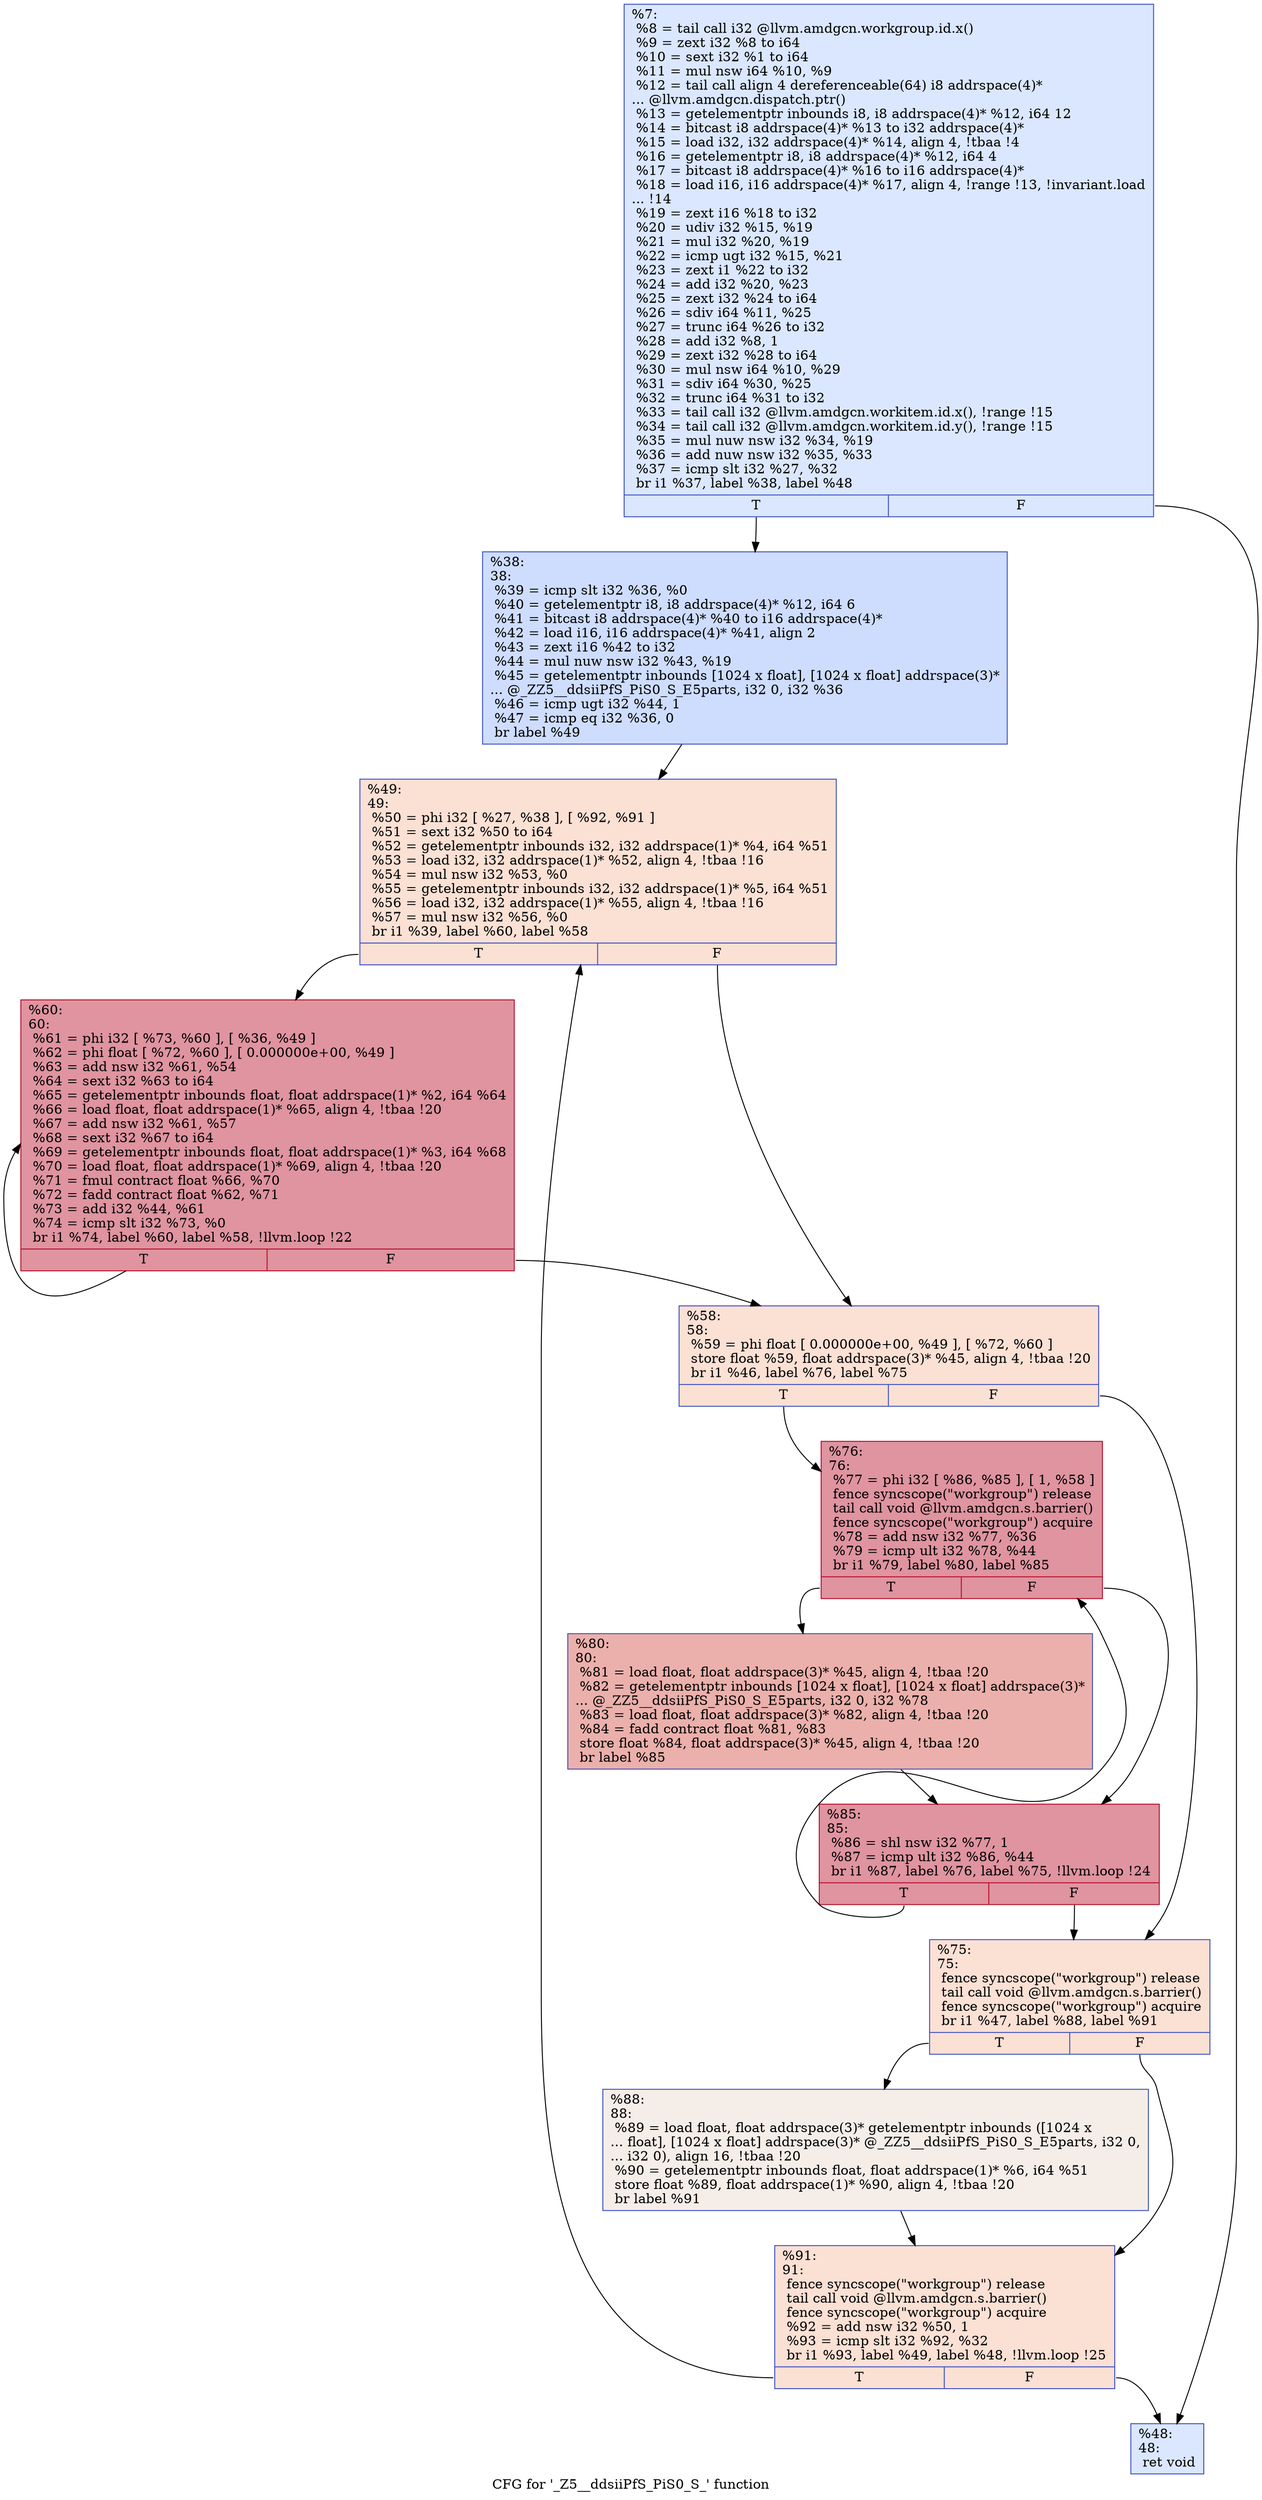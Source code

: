 digraph "CFG for '_Z5__ddsiiPfS_PiS0_S_' function" {
	label="CFG for '_Z5__ddsiiPfS_PiS0_S_' function";

	Node0x5648080 [shape=record,color="#3d50c3ff", style=filled, fillcolor="#abc8fd70",label="{%7:\l  %8 = tail call i32 @llvm.amdgcn.workgroup.id.x()\l  %9 = zext i32 %8 to i64\l  %10 = sext i32 %1 to i64\l  %11 = mul nsw i64 %10, %9\l  %12 = tail call align 4 dereferenceable(64) i8 addrspace(4)*\l... @llvm.amdgcn.dispatch.ptr()\l  %13 = getelementptr inbounds i8, i8 addrspace(4)* %12, i64 12\l  %14 = bitcast i8 addrspace(4)* %13 to i32 addrspace(4)*\l  %15 = load i32, i32 addrspace(4)* %14, align 4, !tbaa !4\l  %16 = getelementptr i8, i8 addrspace(4)* %12, i64 4\l  %17 = bitcast i8 addrspace(4)* %16 to i16 addrspace(4)*\l  %18 = load i16, i16 addrspace(4)* %17, align 4, !range !13, !invariant.load\l... !14\l  %19 = zext i16 %18 to i32\l  %20 = udiv i32 %15, %19\l  %21 = mul i32 %20, %19\l  %22 = icmp ugt i32 %15, %21\l  %23 = zext i1 %22 to i32\l  %24 = add i32 %20, %23\l  %25 = zext i32 %24 to i64\l  %26 = sdiv i64 %11, %25\l  %27 = trunc i64 %26 to i32\l  %28 = add i32 %8, 1\l  %29 = zext i32 %28 to i64\l  %30 = mul nsw i64 %10, %29\l  %31 = sdiv i64 %30, %25\l  %32 = trunc i64 %31 to i32\l  %33 = tail call i32 @llvm.amdgcn.workitem.id.x(), !range !15\l  %34 = tail call i32 @llvm.amdgcn.workitem.id.y(), !range !15\l  %35 = mul nuw nsw i32 %34, %19\l  %36 = add nuw nsw i32 %35, %33\l  %37 = icmp slt i32 %27, %32\l  br i1 %37, label %38, label %48\l|{<s0>T|<s1>F}}"];
	Node0x5648080:s0 -> Node0x564b410;
	Node0x5648080:s1 -> Node0x564b4a0;
	Node0x564b410 [shape=record,color="#3d50c3ff", style=filled, fillcolor="#8fb1fe70",label="{%38:\l38:                                               \l  %39 = icmp slt i32 %36, %0\l  %40 = getelementptr i8, i8 addrspace(4)* %12, i64 6\l  %41 = bitcast i8 addrspace(4)* %40 to i16 addrspace(4)*\l  %42 = load i16, i16 addrspace(4)* %41, align 2\l  %43 = zext i16 %42 to i32\l  %44 = mul nuw nsw i32 %43, %19\l  %45 = getelementptr inbounds [1024 x float], [1024 x float] addrspace(3)*\l... @_ZZ5__ddsiiPfS_PiS0_S_E5parts, i32 0, i32 %36\l  %46 = icmp ugt i32 %44, 1\l  %47 = icmp eq i32 %36, 0\l  br label %49\l}"];
	Node0x564b410 -> Node0x564bb40;
	Node0x564b4a0 [shape=record,color="#3d50c3ff", style=filled, fillcolor="#abc8fd70",label="{%48:\l48:                                               \l  ret void\l}"];
	Node0x564bb40 [shape=record,color="#3d50c3ff", style=filled, fillcolor="#f7b99e70",label="{%49:\l49:                                               \l  %50 = phi i32 [ %27, %38 ], [ %92, %91 ]\l  %51 = sext i32 %50 to i64\l  %52 = getelementptr inbounds i32, i32 addrspace(1)* %4, i64 %51\l  %53 = load i32, i32 addrspace(1)* %52, align 4, !tbaa !16\l  %54 = mul nsw i32 %53, %0\l  %55 = getelementptr inbounds i32, i32 addrspace(1)* %5, i64 %51\l  %56 = load i32, i32 addrspace(1)* %55, align 4, !tbaa !16\l  %57 = mul nsw i32 %56, %0\l  br i1 %39, label %60, label %58\l|{<s0>T|<s1>F}}"];
	Node0x564bb40:s0 -> Node0x564c8b0;
	Node0x564bb40:s1 -> Node0x564c940;
	Node0x564c940 [shape=record,color="#3d50c3ff", style=filled, fillcolor="#f7b99e70",label="{%58:\l58:                                               \l  %59 = phi float [ 0.000000e+00, %49 ], [ %72, %60 ]\l  store float %59, float addrspace(3)* %45, align 4, !tbaa !20\l  br i1 %46, label %76, label %75\l|{<s0>T|<s1>F}}"];
	Node0x564c940:s0 -> Node0x564d780;
	Node0x564c940:s1 -> Node0x564d810;
	Node0x564c8b0 [shape=record,color="#b70d28ff", style=filled, fillcolor="#b70d2870",label="{%60:\l60:                                               \l  %61 = phi i32 [ %73, %60 ], [ %36, %49 ]\l  %62 = phi float [ %72, %60 ], [ 0.000000e+00, %49 ]\l  %63 = add nsw i32 %61, %54\l  %64 = sext i32 %63 to i64\l  %65 = getelementptr inbounds float, float addrspace(1)* %2, i64 %64\l  %66 = load float, float addrspace(1)* %65, align 4, !tbaa !20\l  %67 = add nsw i32 %61, %57\l  %68 = sext i32 %67 to i64\l  %69 = getelementptr inbounds float, float addrspace(1)* %3, i64 %68\l  %70 = load float, float addrspace(1)* %69, align 4, !tbaa !20\l  %71 = fmul contract float %66, %70\l  %72 = fadd contract float %62, %71\l  %73 = add i32 %44, %61\l  %74 = icmp slt i32 %73, %0\l  br i1 %74, label %60, label %58, !llvm.loop !22\l|{<s0>T|<s1>F}}"];
	Node0x564c8b0:s0 -> Node0x564c8b0;
	Node0x564c8b0:s1 -> Node0x564c940;
	Node0x564d810 [shape=record,color="#3d50c3ff", style=filled, fillcolor="#f7b99e70",label="{%75:\l75:                                               \l  fence syncscope(\"workgroup\") release\l  tail call void @llvm.amdgcn.s.barrier()\l  fence syncscope(\"workgroup\") acquire\l  br i1 %47, label %88, label %91\l|{<s0>T|<s1>F}}"];
	Node0x564d810:s0 -> Node0x564ecf0;
	Node0x564d810:s1 -> Node0x564bc80;
	Node0x564d780 [shape=record,color="#b70d28ff", style=filled, fillcolor="#b70d2870",label="{%76:\l76:                                               \l  %77 = phi i32 [ %86, %85 ], [ 1, %58 ]\l  fence syncscope(\"workgroup\") release\l  tail call void @llvm.amdgcn.s.barrier()\l  fence syncscope(\"workgroup\") acquire\l  %78 = add nsw i32 %77, %36\l  %79 = icmp ult i32 %78, %44\l  br i1 %79, label %80, label %85\l|{<s0>T|<s1>F}}"];
	Node0x564d780:s0 -> Node0x564f2b0;
	Node0x564d780:s1 -> Node0x564ee30;
	Node0x564f2b0 [shape=record,color="#3d50c3ff", style=filled, fillcolor="#d24b4070",label="{%80:\l80:                                               \l  %81 = load float, float addrspace(3)* %45, align 4, !tbaa !20\l  %82 = getelementptr inbounds [1024 x float], [1024 x float] addrspace(3)*\l... @_ZZ5__ddsiiPfS_PiS0_S_E5parts, i32 0, i32 %78\l  %83 = load float, float addrspace(3)* %82, align 4, !tbaa !20\l  %84 = fadd contract float %81, %83\l  store float %84, float addrspace(3)* %45, align 4, !tbaa !20\l  br label %85\l}"];
	Node0x564f2b0 -> Node0x564ee30;
	Node0x564ee30 [shape=record,color="#b70d28ff", style=filled, fillcolor="#b70d2870",label="{%85:\l85:                                               \l  %86 = shl nsw i32 %77, 1\l  %87 = icmp ult i32 %86, %44\l  br i1 %87, label %76, label %75, !llvm.loop !24\l|{<s0>T|<s1>F}}"];
	Node0x564ee30:s0 -> Node0x564d780;
	Node0x564ee30:s1 -> Node0x564d810;
	Node0x564ecf0 [shape=record,color="#3d50c3ff", style=filled, fillcolor="#e8d6cc70",label="{%88:\l88:                                               \l  %89 = load float, float addrspace(3)* getelementptr inbounds ([1024 x\l... float], [1024 x float] addrspace(3)* @_ZZ5__ddsiiPfS_PiS0_S_E5parts, i32 0,\l... i32 0), align 16, !tbaa !20\l  %90 = getelementptr inbounds float, float addrspace(1)* %6, i64 %51\l  store float %89, float addrspace(1)* %90, align 4, !tbaa !20\l  br label %91\l}"];
	Node0x564ecf0 -> Node0x564bc80;
	Node0x564bc80 [shape=record,color="#3d50c3ff", style=filled, fillcolor="#f7b99e70",label="{%91:\l91:                                               \l  fence syncscope(\"workgroup\") release\l  tail call void @llvm.amdgcn.s.barrier()\l  fence syncscope(\"workgroup\") acquire\l  %92 = add nsw i32 %50, 1\l  %93 = icmp slt i32 %92, %32\l  br i1 %93, label %49, label %48, !llvm.loop !25\l|{<s0>T|<s1>F}}"];
	Node0x564bc80:s0 -> Node0x564bb40;
	Node0x564bc80:s1 -> Node0x564b4a0;
}
